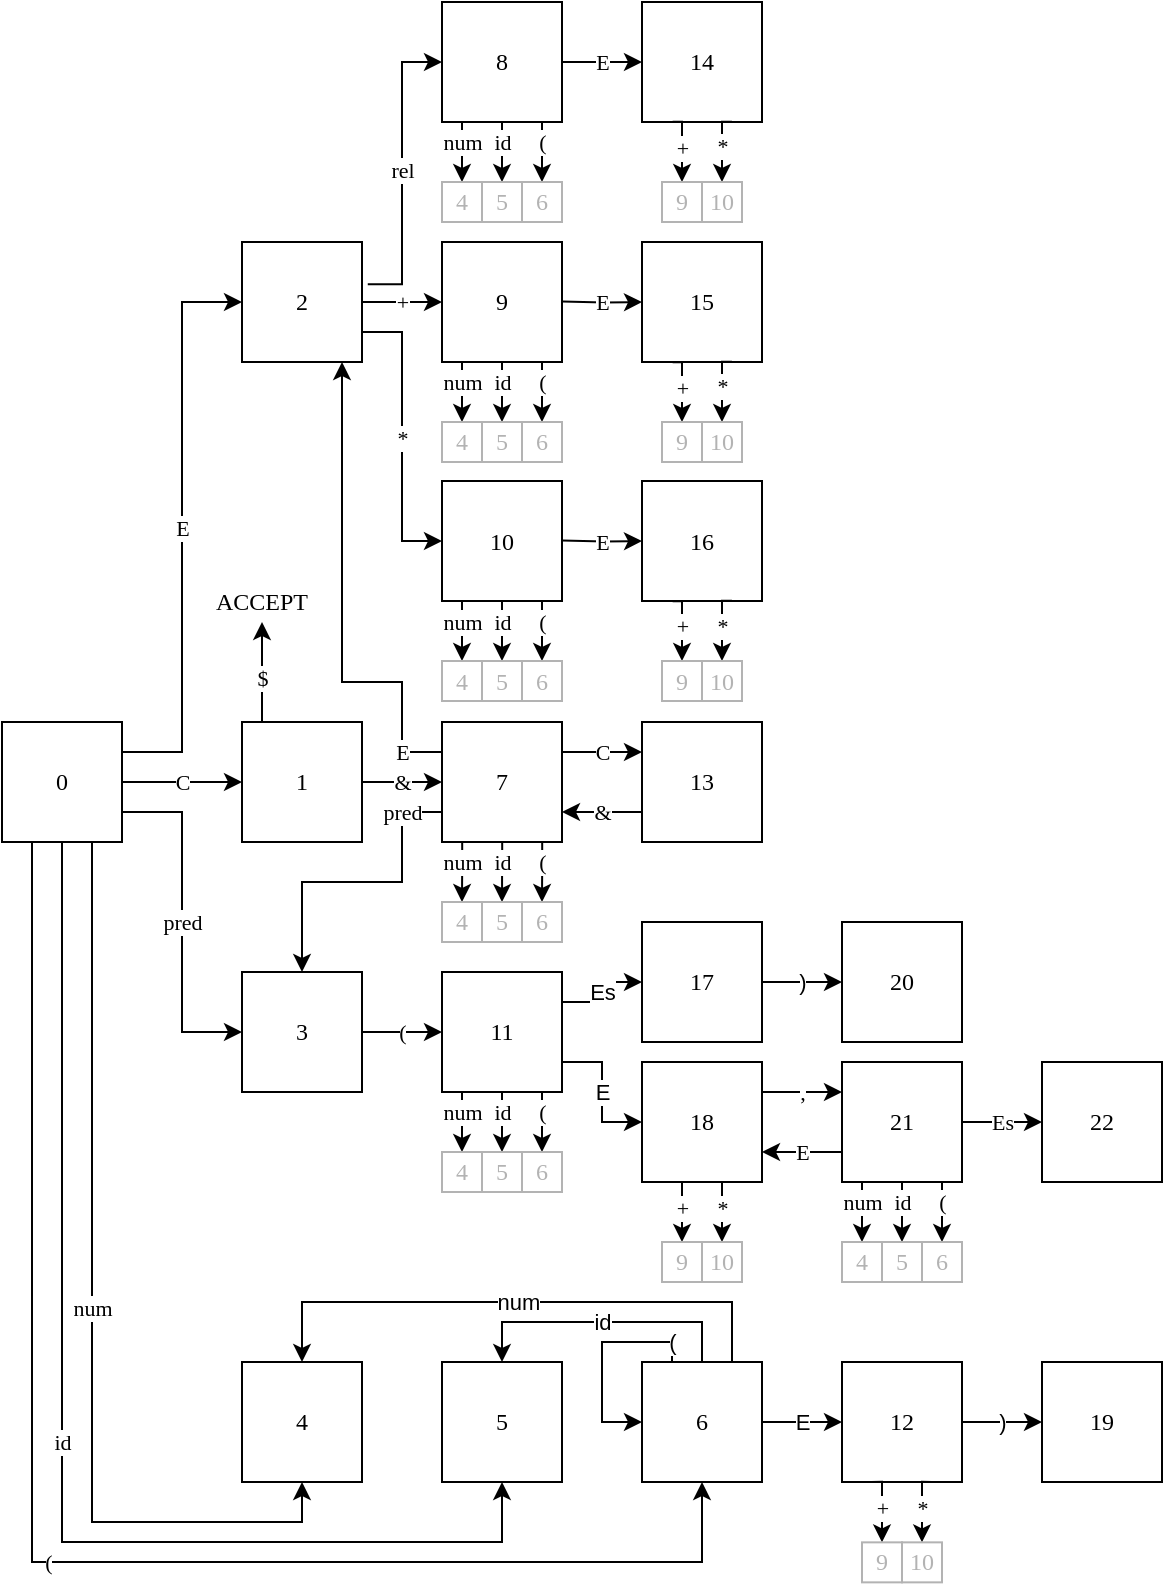 <mxfile version="10.6.3" type="device"><diagram id="GeJoDIE5-WqMcEh9G6BN" name="Page-1"><mxGraphModel dx="734" dy="944" grid="1" gridSize="10" guides="1" tooltips="1" connect="1" arrows="1" fold="1" page="1" pageScale="1" pageWidth="827" pageHeight="1169" math="0" shadow="0"><root><mxCell id="0"/><mxCell id="1" parent="0"/><mxCell id="vu-xOaDMDh-xZxk0dNcM-9" value="pred" style="edgeStyle=orthogonalEdgeStyle;rounded=0;orthogonalLoop=1;jettySize=auto;html=1;exitX=1;exitY=0.75;exitDx=0;exitDy=0;entryX=0;entryY=0.5;entryDx=0;entryDy=0;fontFamily=Tahoma;" parent="1" source="vu-xOaDMDh-xZxk0dNcM-1" target="vu-xOaDMDh-xZxk0dNcM-8" edge="1"><mxGeometry relative="1" as="geometry"><Array as="points"><mxPoint x="240" y="495"/><mxPoint x="240" y="605"/></Array></mxGeometry></mxCell><mxCell id="vu-xOaDMDh-xZxk0dNcM-118" value="E" style="edgeStyle=orthogonalEdgeStyle;rounded=0;orthogonalLoop=1;jettySize=auto;html=1;exitX=1;exitY=0.25;exitDx=0;exitDy=0;entryX=0;entryY=0.5;entryDx=0;entryDy=0;fontFamily=Tahoma;" parent="1" source="vu-xOaDMDh-xZxk0dNcM-1" target="vu-xOaDMDh-xZxk0dNcM-4" edge="1"><mxGeometry relative="1" as="geometry"/></mxCell><mxCell id="vu-xOaDMDh-xZxk0dNcM-119" value="C" style="edgeStyle=orthogonalEdgeStyle;rounded=0;orthogonalLoop=1;jettySize=auto;html=1;exitX=1;exitY=0.5;exitDx=0;exitDy=0;entryX=0;entryY=0.5;entryDx=0;entryDy=0;fontFamily=Tahoma;" parent="1" source="vu-xOaDMDh-xZxk0dNcM-1" target="vu-xOaDMDh-xZxk0dNcM-2" edge="1"><mxGeometry relative="1" as="geometry"/></mxCell><mxCell id="vu-xOaDMDh-xZxk0dNcM-120" value="num" style="edgeStyle=orthogonalEdgeStyle;rounded=0;orthogonalLoop=1;jettySize=auto;html=1;exitX=0.75;exitY=1;exitDx=0;exitDy=0;entryX=0.5;entryY=1;entryDx=0;entryDy=0;fontFamily=Tahoma;" parent="1" source="vu-xOaDMDh-xZxk0dNcM-1" target="vu-xOaDMDh-xZxk0dNcM-10" edge="1"><mxGeometry relative="1" as="geometry"><Array as="points"><mxPoint x="195" y="850"/><mxPoint x="300" y="850"/></Array></mxGeometry></mxCell><mxCell id="vu-xOaDMDh-xZxk0dNcM-121" value="id" style="edgeStyle=orthogonalEdgeStyle;rounded=0;orthogonalLoop=1;jettySize=auto;html=1;exitX=0.5;exitY=1;exitDx=0;exitDy=0;entryX=0.5;entryY=1;entryDx=0;entryDy=0;fontFamily=Tahoma;" parent="1" source="vu-xOaDMDh-xZxk0dNcM-1" target="vu-xOaDMDh-xZxk0dNcM-12" edge="1"><mxGeometry relative="1" as="geometry"><Array as="points"><mxPoint x="180" y="860"/><mxPoint x="400" y="860"/></Array></mxGeometry></mxCell><mxCell id="vu-xOaDMDh-xZxk0dNcM-122" value="(" style="edgeStyle=orthogonalEdgeStyle;rounded=0;orthogonalLoop=1;jettySize=auto;html=1;exitX=0.25;exitY=1;exitDx=0;exitDy=0;entryX=0.5;entryY=1;entryDx=0;entryDy=0;fontFamily=Tahoma;" parent="1" source="vu-xOaDMDh-xZxk0dNcM-1" target="vu-xOaDMDh-xZxk0dNcM-14" edge="1"><mxGeometry relative="1" as="geometry"><Array as="points"><mxPoint x="165" y="870"/><mxPoint x="500" y="870"/></Array></mxGeometry></mxCell><mxCell id="vu-xOaDMDh-xZxk0dNcM-1" value="0" style="whiteSpace=wrap;html=1;aspect=fixed;fontFamily=Tahoma;" parent="1" vertex="1"><mxGeometry x="150" y="450" width="60" height="60" as="geometry"/></mxCell><mxCell id="vu-xOaDMDh-xZxk0dNcM-58" value="&amp;amp;" style="edgeStyle=orthogonalEdgeStyle;rounded=0;orthogonalLoop=1;jettySize=auto;html=1;exitX=1;exitY=0.5;exitDx=0;exitDy=0;fontFamily=Tahoma;" parent="1" source="vu-xOaDMDh-xZxk0dNcM-2" target="vu-xOaDMDh-xZxk0dNcM-6" edge="1"><mxGeometry relative="1" as="geometry"/></mxCell><mxCell id="vu-xOaDMDh-xZxk0dNcM-124" value="$" style="edgeStyle=orthogonalEdgeStyle;rounded=0;orthogonalLoop=1;jettySize=auto;html=1;exitX=0.25;exitY=0;exitDx=0;exitDy=0;entryX=0.5;entryY=1;entryDx=0;entryDy=0;fontFamily=Tahoma;" parent="1" source="vu-xOaDMDh-xZxk0dNcM-2" target="vu-xOaDMDh-xZxk0dNcM-123" edge="1"><mxGeometry relative="1" as="geometry"><Array as="points"><mxPoint x="280" y="450"/></Array></mxGeometry></mxCell><mxCell id="vu-xOaDMDh-xZxk0dNcM-2" value="1" style="whiteSpace=wrap;html=1;aspect=fixed;fontFamily=Tahoma;" parent="1" vertex="1"><mxGeometry x="270" y="450" width="60" height="60" as="geometry"/></mxCell><mxCell id="vu-xOaDMDh-xZxk0dNcM-93" value="rel" style="edgeStyle=orthogonalEdgeStyle;rounded=0;orthogonalLoop=1;jettySize=auto;html=1;exitX=1.048;exitY=0.352;exitDx=0;exitDy=0;entryX=0;entryY=0.5;entryDx=0;entryDy=0;fontFamily=Tahoma;exitPerimeter=0;" parent="1" source="vu-xOaDMDh-xZxk0dNcM-4" target="vu-xOaDMDh-xZxk0dNcM-74" edge="1"><mxGeometry relative="1" as="geometry"/></mxCell><mxCell id="vu-xOaDMDh-xZxk0dNcM-94" value="+" style="edgeStyle=orthogonalEdgeStyle;rounded=0;orthogonalLoop=1;jettySize=auto;html=1;exitX=1;exitY=0.5;exitDx=0;exitDy=0;entryX=0;entryY=0.5;entryDx=0;entryDy=0;fontFamily=Tahoma;" parent="1" source="vu-xOaDMDh-xZxk0dNcM-4" target="vu-xOaDMDh-xZxk0dNcM-81" edge="1"><mxGeometry relative="1" as="geometry"/></mxCell><mxCell id="vu-xOaDMDh-xZxk0dNcM-95" value="*" style="edgeStyle=orthogonalEdgeStyle;rounded=0;orthogonalLoop=1;jettySize=auto;html=1;exitX=1;exitY=0.75;exitDx=0;exitDy=0;entryX=0;entryY=0.5;entryDx=0;entryDy=0;fontFamily=Tahoma;" parent="1" source="vu-xOaDMDh-xZxk0dNcM-4" target="vu-xOaDMDh-xZxk0dNcM-88" edge="1"><mxGeometry relative="1" as="geometry"/></mxCell><mxCell id="vu-xOaDMDh-xZxk0dNcM-4" value="2" style="whiteSpace=wrap;html=1;aspect=fixed;fontFamily=Tahoma;" parent="1" vertex="1"><mxGeometry x="270" y="210" width="60" height="60" as="geometry"/></mxCell><mxCell id="vu-xOaDMDh-xZxk0dNcM-60" value="C" style="edgeStyle=orthogonalEdgeStyle;rounded=0;orthogonalLoop=1;jettySize=auto;html=1;exitX=1;exitY=0.25;exitDx=0;exitDy=0;entryX=0;entryY=0.25;entryDx=0;entryDy=0;fontFamily=Tahoma;" parent="1" source="vu-xOaDMDh-xZxk0dNcM-6" target="vu-xOaDMDh-xZxk0dNcM-59" edge="1"><mxGeometry relative="1" as="geometry"/></mxCell><mxCell id="vu-xOaDMDh-xZxk0dNcM-68" value="E" style="edgeStyle=orthogonalEdgeStyle;rounded=0;orthogonalLoop=1;jettySize=auto;html=1;exitX=0;exitY=0.25;exitDx=0;exitDy=0;fontFamily=Tahoma;" parent="1" source="vu-xOaDMDh-xZxk0dNcM-6" edge="1"><mxGeometry x="-0.837" relative="1" as="geometry"><mxPoint x="320" y="270" as="targetPoint"/><Array as="points"><mxPoint x="350" y="465"/><mxPoint x="350" y="430"/><mxPoint x="320" y="430"/></Array><mxPoint as="offset"/></mxGeometry></mxCell><mxCell id="vu-xOaDMDh-xZxk0dNcM-70" value="pred" style="edgeStyle=orthogonalEdgeStyle;rounded=0;orthogonalLoop=1;jettySize=auto;html=1;exitX=0;exitY=0.75;exitDx=0;exitDy=0;entryX=0.5;entryY=0;entryDx=0;entryDy=0;fontFamily=Tahoma;" parent="1" source="vu-xOaDMDh-xZxk0dNcM-6" target="vu-xOaDMDh-xZxk0dNcM-8" edge="1"><mxGeometry x="-0.733" relative="1" as="geometry"><Array as="points"><mxPoint x="350" y="495"/><mxPoint x="350" y="530"/><mxPoint x="300" y="530"/></Array><mxPoint as="offset"/></mxGeometry></mxCell><mxCell id="vu-xOaDMDh-xZxk0dNcM-6" value="7" style="whiteSpace=wrap;html=1;aspect=fixed;fontFamily=Tahoma;" parent="1" vertex="1"><mxGeometry x="370" y="450" width="60" height="60" as="geometry"/></mxCell><mxCell id="vu-xOaDMDh-xZxk0dNcM-32" value="(" style="edgeStyle=orthogonalEdgeStyle;rounded=0;orthogonalLoop=1;jettySize=auto;html=1;exitX=1;exitY=0.5;exitDx=0;exitDy=0;entryX=0;entryY=0.5;entryDx=0;entryDy=0;fontFamily=Tahoma;" parent="1" source="vu-xOaDMDh-xZxk0dNcM-8" target="vu-xOaDMDh-xZxk0dNcM-16" edge="1"><mxGeometry relative="1" as="geometry"/></mxCell><mxCell id="vu-xOaDMDh-xZxk0dNcM-8" value="3" style="whiteSpace=wrap;html=1;aspect=fixed;fontFamily=Tahoma;" parent="1" vertex="1"><mxGeometry x="270" y="575" width="60" height="60" as="geometry"/></mxCell><mxCell id="vu-xOaDMDh-xZxk0dNcM-10" value="4" style="whiteSpace=wrap;html=1;aspect=fixed;fontFamily=Tahoma;" parent="1" vertex="1"><mxGeometry x="270" y="770" width="60" height="60" as="geometry"/></mxCell><mxCell id="vu-xOaDMDh-xZxk0dNcM-12" value="5" style="whiteSpace=wrap;html=1;aspect=fixed;fontFamily=Tahoma;" parent="1" vertex="1"><mxGeometry x="370" y="770" width="60" height="60" as="geometry"/></mxCell><mxCell id="O5UWupckwUH4rLvEBASU-2" value="E" style="edgeStyle=orthogonalEdgeStyle;rounded=0;orthogonalLoop=1;jettySize=auto;html=1;exitX=1;exitY=0.5;exitDx=0;exitDy=0;entryX=0;entryY=0.5;entryDx=0;entryDy=0;" edge="1" parent="1" source="vu-xOaDMDh-xZxk0dNcM-14" target="O5UWupckwUH4rLvEBASU-1"><mxGeometry relative="1" as="geometry"/></mxCell><mxCell id="O5UWupckwUH4rLvEBASU-3" value="id" style="edgeStyle=orthogonalEdgeStyle;rounded=0;orthogonalLoop=1;jettySize=auto;html=1;exitX=0.5;exitY=0;exitDx=0;exitDy=0;entryX=0.5;entryY=0;entryDx=0;entryDy=0;" edge="1" parent="1" source="vu-xOaDMDh-xZxk0dNcM-14" target="vu-xOaDMDh-xZxk0dNcM-12"><mxGeometry relative="1" as="geometry"><Array as="points"><mxPoint x="500" y="750"/><mxPoint x="400" y="750"/></Array></mxGeometry></mxCell><mxCell id="O5UWupckwUH4rLvEBASU-4" value="num" style="edgeStyle=orthogonalEdgeStyle;rounded=0;orthogonalLoop=1;jettySize=auto;html=1;exitX=0.75;exitY=0;exitDx=0;exitDy=0;entryX=0.5;entryY=0;entryDx=0;entryDy=0;" edge="1" parent="1" source="vu-xOaDMDh-xZxk0dNcM-14" target="vu-xOaDMDh-xZxk0dNcM-10"><mxGeometry relative="1" as="geometry"><Array as="points"><mxPoint x="515" y="740"/><mxPoint x="300" y="740"/></Array></mxGeometry></mxCell><mxCell id="vu-xOaDMDh-xZxk0dNcM-14" value="6" style="whiteSpace=wrap;html=1;aspect=fixed;fontFamily=Tahoma;" parent="1" vertex="1"><mxGeometry x="470" y="770" width="60" height="60" as="geometry"/></mxCell><mxCell id="vu-xOaDMDh-xZxk0dNcM-38" value="num" style="edgeStyle=orthogonalEdgeStyle;rounded=0;orthogonalLoop=1;jettySize=auto;html=1;entryX=0.5;entryY=0;entryDx=0;entryDy=0;fontFamily=Tahoma;" parent="1" source="vu-xOaDMDh-xZxk0dNcM-16" target="vu-xOaDMDh-xZxk0dNcM-37" edge="1"><mxGeometry x="-0.334" relative="1" as="geometry"><Array as="points"><mxPoint x="380" y="645"/><mxPoint x="380" y="645"/></Array><mxPoint as="offset"/></mxGeometry></mxCell><mxCell id="vu-xOaDMDh-xZxk0dNcM-41" value="id" style="edgeStyle=orthogonalEdgeStyle;rounded=0;orthogonalLoop=1;jettySize=auto;html=1;exitX=0.5;exitY=1;exitDx=0;exitDy=0;entryX=0.5;entryY=0;entryDx=0;entryDy=0;fontFamily=Tahoma;" parent="1" source="vu-xOaDMDh-xZxk0dNcM-16" target="vu-xOaDMDh-xZxk0dNcM-39" edge="1"><mxGeometry x="-0.332" relative="1" as="geometry"><mxPoint as="offset"/></mxGeometry></mxCell><mxCell id="vu-xOaDMDh-xZxk0dNcM-42" value="(" style="edgeStyle=orthogonalEdgeStyle;rounded=0;orthogonalLoop=1;jettySize=auto;html=1;entryX=0.5;entryY=0;entryDx=0;entryDy=0;fontFamily=Tahoma;" parent="1" source="vu-xOaDMDh-xZxk0dNcM-16" target="vu-xOaDMDh-xZxk0dNcM-40" edge="1"><mxGeometry x="-0.334" relative="1" as="geometry"><Array as="points"><mxPoint x="420" y="645"/><mxPoint x="420" y="645"/></Array><mxPoint as="offset"/></mxGeometry></mxCell><mxCell id="O5UWupckwUH4rLvEBASU-8" value="E" style="edgeStyle=orthogonalEdgeStyle;rounded=0;orthogonalLoop=1;jettySize=auto;html=1;exitX=1;exitY=0.75;exitDx=0;exitDy=0;" edge="1" parent="1" source="vu-xOaDMDh-xZxk0dNcM-16" target="vu-xOaDMDh-xZxk0dNcM-33"><mxGeometry relative="1" as="geometry"/></mxCell><mxCell id="O5UWupckwUH4rLvEBASU-10" value="Es" style="edgeStyle=orthogonalEdgeStyle;rounded=0;orthogonalLoop=1;jettySize=auto;html=1;exitX=1;exitY=0.25;exitDx=0;exitDy=0;entryX=0;entryY=0.5;entryDx=0;entryDy=0;" edge="1" parent="1" source="vu-xOaDMDh-xZxk0dNcM-16" target="O5UWupckwUH4rLvEBASU-9"><mxGeometry relative="1" as="geometry"/></mxCell><mxCell id="vu-xOaDMDh-xZxk0dNcM-16" value="11" style="whiteSpace=wrap;html=1;aspect=fixed;fontFamily=Tahoma;" parent="1" vertex="1"><mxGeometry x="370" y="575" width="60" height="60" as="geometry"/></mxCell><mxCell id="vu-xOaDMDh-xZxk0dNcM-36" value="," style="edgeStyle=orthogonalEdgeStyle;rounded=0;orthogonalLoop=1;jettySize=auto;html=1;exitX=1;exitY=0.25;exitDx=0;exitDy=0;fontFamily=Tahoma;entryX=0;entryY=0.25;entryDx=0;entryDy=0;" parent="1" source="vu-xOaDMDh-xZxk0dNcM-33" target="vu-xOaDMDh-xZxk0dNcM-46" edge="1"><mxGeometry relative="1" as="geometry"><mxPoint x="560" y="649.952" as="targetPoint"/></mxGeometry></mxCell><mxCell id="vu-xOaDMDh-xZxk0dNcM-56" value="+" style="edgeStyle=orthogonalEdgeStyle;rounded=0;orthogonalLoop=1;jettySize=auto;html=1;exitX=0.25;exitY=1;exitDx=0;exitDy=0;fontFamily=Tahoma;" parent="1" source="vu-xOaDMDh-xZxk0dNcM-33" target="vu-xOaDMDh-xZxk0dNcM-54" edge="1"><mxGeometry relative="1" as="geometry"><Array as="points"><mxPoint x="490" y="680"/></Array></mxGeometry></mxCell><mxCell id="vu-xOaDMDh-xZxk0dNcM-57" value="*" style="edgeStyle=orthogonalEdgeStyle;rounded=0;orthogonalLoop=1;jettySize=auto;html=1;exitX=0.75;exitY=1;exitDx=0;exitDy=0;entryX=0.5;entryY=0;entryDx=0;entryDy=0;fontFamily=Tahoma;" parent="1" source="vu-xOaDMDh-xZxk0dNcM-33" target="vu-xOaDMDh-xZxk0dNcM-55" edge="1"><mxGeometry relative="1" as="geometry"/></mxCell><mxCell id="vu-xOaDMDh-xZxk0dNcM-33" value="18" style="whiteSpace=wrap;html=1;aspect=fixed;fontFamily=Tahoma;" parent="1" vertex="1"><mxGeometry x="470" y="620" width="60" height="60" as="geometry"/></mxCell><mxCell id="vu-xOaDMDh-xZxk0dNcM-37" value="4" style="whiteSpace=wrap;html=1;aspect=fixed;fontFamily=Tahoma;fontColor=#B3B3B3;strokeColor=#B3B3B3;" parent="1" vertex="1"><mxGeometry x="370" y="665" width="20" height="20" as="geometry"/></mxCell><mxCell id="vu-xOaDMDh-xZxk0dNcM-39" value="5" style="whiteSpace=wrap;html=1;aspect=fixed;fontFamily=Tahoma;fontColor=#B3B3B3;strokeColor=#B3B3B3;" parent="1" vertex="1"><mxGeometry x="390" y="665" width="20" height="20" as="geometry"/></mxCell><mxCell id="vu-xOaDMDh-xZxk0dNcM-40" value="6" style="whiteSpace=wrap;html=1;aspect=fixed;fontFamily=Tahoma;fontColor=#B3B3B3;strokeColor=#B3B3B3;" parent="1" vertex="1"><mxGeometry x="410" y="665" width="20" height="20" as="geometry"/></mxCell><mxCell id="vu-xOaDMDh-xZxk0dNcM-43" value="num" style="edgeStyle=orthogonalEdgeStyle;rounded=0;orthogonalLoop=1;jettySize=auto;html=1;entryX=0.5;entryY=0;entryDx=0;entryDy=0;fontFamily=Tahoma;" parent="1" source="vu-xOaDMDh-xZxk0dNcM-46" target="vu-xOaDMDh-xZxk0dNcM-47" edge="1"><mxGeometry x="-0.334" relative="1" as="geometry"><Array as="points"><mxPoint x="580" y="690"/><mxPoint x="580" y="690"/></Array><mxPoint as="offset"/></mxGeometry></mxCell><mxCell id="vu-xOaDMDh-xZxk0dNcM-44" value="id" style="edgeStyle=orthogonalEdgeStyle;rounded=0;orthogonalLoop=1;jettySize=auto;html=1;exitX=0.5;exitY=1;exitDx=0;exitDy=0;entryX=0.5;entryY=0;entryDx=0;entryDy=0;fontFamily=Tahoma;" parent="1" source="vu-xOaDMDh-xZxk0dNcM-46" target="vu-xOaDMDh-xZxk0dNcM-48" edge="1"><mxGeometry x="-0.332" relative="1" as="geometry"><mxPoint as="offset"/></mxGeometry></mxCell><mxCell id="vu-xOaDMDh-xZxk0dNcM-45" value="(" style="edgeStyle=orthogonalEdgeStyle;rounded=0;orthogonalLoop=1;jettySize=auto;html=1;entryX=0.5;entryY=0;entryDx=0;entryDy=0;fontFamily=Tahoma;" parent="1" source="vu-xOaDMDh-xZxk0dNcM-46" target="vu-xOaDMDh-xZxk0dNcM-49" edge="1"><mxGeometry x="-0.334" relative="1" as="geometry"><Array as="points"><mxPoint x="620" y="690"/><mxPoint x="620" y="690"/></Array><mxPoint as="offset"/></mxGeometry></mxCell><mxCell id="vu-xOaDMDh-xZxk0dNcM-51" value="Es" style="edgeStyle=orthogonalEdgeStyle;rounded=0;orthogonalLoop=1;jettySize=auto;html=1;exitX=1;exitY=0.5;exitDx=0;exitDy=0;fontFamily=Tahoma;" parent="1" source="vu-xOaDMDh-xZxk0dNcM-46" target="vu-xOaDMDh-xZxk0dNcM-50" edge="1"><mxGeometry relative="1" as="geometry"/></mxCell><mxCell id="vu-xOaDMDh-xZxk0dNcM-53" value="E" style="edgeStyle=orthogonalEdgeStyle;rounded=0;orthogonalLoop=1;jettySize=auto;html=1;exitX=0;exitY=0.75;exitDx=0;exitDy=0;entryX=1;entryY=0.75;entryDx=0;entryDy=0;fontFamily=Tahoma;" parent="1" source="vu-xOaDMDh-xZxk0dNcM-46" target="vu-xOaDMDh-xZxk0dNcM-33" edge="1"><mxGeometry relative="1" as="geometry"/></mxCell><mxCell id="vu-xOaDMDh-xZxk0dNcM-46" value="21" style="whiteSpace=wrap;html=1;aspect=fixed;fontFamily=Tahoma;" parent="1" vertex="1"><mxGeometry x="570" y="620" width="60" height="60" as="geometry"/></mxCell><mxCell id="vu-xOaDMDh-xZxk0dNcM-47" value="4" style="whiteSpace=wrap;html=1;aspect=fixed;fontFamily=Tahoma;fontColor=#B3B3B3;strokeColor=#B3B3B3;" parent="1" vertex="1"><mxGeometry x="570" y="710" width="20" height="20" as="geometry"/></mxCell><mxCell id="vu-xOaDMDh-xZxk0dNcM-48" value="5" style="whiteSpace=wrap;html=1;aspect=fixed;fontFamily=Tahoma;fontColor=#B3B3B3;strokeColor=#B3B3B3;" parent="1" vertex="1"><mxGeometry x="590" y="710" width="20" height="20" as="geometry"/></mxCell><mxCell id="vu-xOaDMDh-xZxk0dNcM-49" value="6" style="whiteSpace=wrap;html=1;aspect=fixed;fontFamily=Tahoma;fontColor=#B3B3B3;strokeColor=#B3B3B3;" parent="1" vertex="1"><mxGeometry x="610" y="710" width="20" height="20" as="geometry"/></mxCell><mxCell id="vu-xOaDMDh-xZxk0dNcM-50" value="22" style="whiteSpace=wrap;html=1;aspect=fixed;fontFamily=Tahoma;" parent="1" vertex="1"><mxGeometry x="670" y="620" width="60" height="60" as="geometry"/></mxCell><mxCell id="vu-xOaDMDh-xZxk0dNcM-54" value="9" style="whiteSpace=wrap;html=1;aspect=fixed;fontFamily=Tahoma;fontColor=#B3B3B3;strokeColor=#B3B3B3;" parent="1" vertex="1"><mxGeometry x="480" y="710" width="20" height="20" as="geometry"/></mxCell><mxCell id="vu-xOaDMDh-xZxk0dNcM-55" value="10" style="whiteSpace=wrap;html=1;aspect=fixed;fontFamily=Tahoma;fontColor=#B3B3B3;strokeColor=#B3B3B3;" parent="1" vertex="1"><mxGeometry x="500" y="710" width="20" height="20" as="geometry"/></mxCell><mxCell id="vu-xOaDMDh-xZxk0dNcM-61" value="&amp;amp;" style="edgeStyle=orthogonalEdgeStyle;rounded=0;orthogonalLoop=1;jettySize=auto;html=1;exitX=0;exitY=0.75;exitDx=0;exitDy=0;entryX=1;entryY=0.75;entryDx=0;entryDy=0;fontFamily=Tahoma;" parent="1" source="vu-xOaDMDh-xZxk0dNcM-59" target="vu-xOaDMDh-xZxk0dNcM-6" edge="1"><mxGeometry relative="1" as="geometry"/></mxCell><mxCell id="vu-xOaDMDh-xZxk0dNcM-59" value="13" style="whiteSpace=wrap;html=1;aspect=fixed;fontFamily=Tahoma;" parent="1" vertex="1"><mxGeometry x="470" y="450" width="60" height="60" as="geometry"/></mxCell><mxCell id="vu-xOaDMDh-xZxk0dNcM-62" value="num" style="edgeStyle=orthogonalEdgeStyle;rounded=0;orthogonalLoop=1;jettySize=auto;html=1;entryX=0.5;entryY=0;entryDx=0;entryDy=0;fontFamily=Tahoma;" parent="1" target="vu-xOaDMDh-xZxk0dNcM-65" edge="1"><mxGeometry x="-0.334" relative="1" as="geometry"><mxPoint x="380.095" y="510" as="sourcePoint"/><Array as="points"><mxPoint x="380" y="520"/><mxPoint x="380" y="520"/></Array><mxPoint as="offset"/></mxGeometry></mxCell><mxCell id="vu-xOaDMDh-xZxk0dNcM-63" value="id" style="edgeStyle=orthogonalEdgeStyle;rounded=0;orthogonalLoop=1;jettySize=auto;html=1;exitX=0.5;exitY=1;exitDx=0;exitDy=0;entryX=0.5;entryY=0;entryDx=0;entryDy=0;fontFamily=Tahoma;" parent="1" target="vu-xOaDMDh-xZxk0dNcM-66" edge="1"><mxGeometry x="-0.332" relative="1" as="geometry"><mxPoint x="400.095" y="509.952" as="sourcePoint"/><mxPoint as="offset"/></mxGeometry></mxCell><mxCell id="vu-xOaDMDh-xZxk0dNcM-64" value="(" style="edgeStyle=orthogonalEdgeStyle;rounded=0;orthogonalLoop=1;jettySize=auto;html=1;entryX=0.5;entryY=0;entryDx=0;entryDy=0;fontFamily=Tahoma;" parent="1" target="vu-xOaDMDh-xZxk0dNcM-67" edge="1"><mxGeometry x="-0.334" relative="1" as="geometry"><mxPoint x="420.095" y="510" as="sourcePoint"/><Array as="points"><mxPoint x="420" y="520"/><mxPoint x="420" y="520"/></Array><mxPoint as="offset"/></mxGeometry></mxCell><mxCell id="vu-xOaDMDh-xZxk0dNcM-65" value="4" style="whiteSpace=wrap;html=1;aspect=fixed;fontFamily=Tahoma;fontColor=#B3B3B3;strokeColor=#B3B3B3;" parent="1" vertex="1"><mxGeometry x="370" y="540" width="20" height="20" as="geometry"/></mxCell><mxCell id="vu-xOaDMDh-xZxk0dNcM-66" value="5" style="whiteSpace=wrap;html=1;aspect=fixed;fontFamily=Tahoma;fontColor=#B3B3B3;strokeColor=#B3B3B3;" parent="1" vertex="1"><mxGeometry x="390" y="540" width="20" height="20" as="geometry"/></mxCell><mxCell id="vu-xOaDMDh-xZxk0dNcM-67" value="6" style="whiteSpace=wrap;html=1;aspect=fixed;fontFamily=Tahoma;fontColor=#B3B3B3;strokeColor=#B3B3B3;" parent="1" vertex="1"><mxGeometry x="410" y="540" width="20" height="20" as="geometry"/></mxCell><mxCell id="vu-xOaDMDh-xZxk0dNcM-71" value="num" style="edgeStyle=orthogonalEdgeStyle;rounded=0;orthogonalLoop=1;jettySize=auto;html=1;entryX=0.5;entryY=0;entryDx=0;entryDy=0;fontFamily=Tahoma;" parent="1" source="vu-xOaDMDh-xZxk0dNcM-74" target="vu-xOaDMDh-xZxk0dNcM-75" edge="1"><mxGeometry x="-0.334" relative="1" as="geometry"><Array as="points"><mxPoint x="380" y="160"/><mxPoint x="380" y="160"/></Array><mxPoint as="offset"/></mxGeometry></mxCell><mxCell id="vu-xOaDMDh-xZxk0dNcM-72" value="id" style="edgeStyle=orthogonalEdgeStyle;rounded=0;orthogonalLoop=1;jettySize=auto;html=1;exitX=0.5;exitY=1;exitDx=0;exitDy=0;entryX=0.5;entryY=0;entryDx=0;entryDy=0;fontFamily=Tahoma;" parent="1" source="vu-xOaDMDh-xZxk0dNcM-74" target="vu-xOaDMDh-xZxk0dNcM-76" edge="1"><mxGeometry x="-0.332" relative="1" as="geometry"><mxPoint as="offset"/></mxGeometry></mxCell><mxCell id="vu-xOaDMDh-xZxk0dNcM-73" value="(" style="edgeStyle=orthogonalEdgeStyle;rounded=0;orthogonalLoop=1;jettySize=auto;html=1;entryX=0.5;entryY=0;entryDx=0;entryDy=0;fontFamily=Tahoma;" parent="1" source="vu-xOaDMDh-xZxk0dNcM-74" target="vu-xOaDMDh-xZxk0dNcM-77" edge="1"><mxGeometry x="-0.334" relative="1" as="geometry"><Array as="points"><mxPoint x="420" y="160"/><mxPoint x="420" y="160"/></Array><mxPoint as="offset"/></mxGeometry></mxCell><mxCell id="vu-xOaDMDh-xZxk0dNcM-97" value="E" style="edgeStyle=orthogonalEdgeStyle;rounded=0;orthogonalLoop=1;jettySize=auto;html=1;exitX=1;exitY=0.5;exitDx=0;exitDy=0;fontFamily=Tahoma;" parent="1" source="vu-xOaDMDh-xZxk0dNcM-74" target="vu-xOaDMDh-xZxk0dNcM-96" edge="1"><mxGeometry relative="1" as="geometry"/></mxCell><mxCell id="vu-xOaDMDh-xZxk0dNcM-74" value="8" style="whiteSpace=wrap;html=1;aspect=fixed;fontFamily=Tahoma;" parent="1" vertex="1"><mxGeometry x="370" y="90" width="60" height="60" as="geometry"/></mxCell><mxCell id="vu-xOaDMDh-xZxk0dNcM-75" value="4" style="whiteSpace=wrap;html=1;aspect=fixed;fontFamily=Tahoma;strokeColor=#B3B3B3;fontColor=#B3B3B3;" parent="1" vertex="1"><mxGeometry x="370" y="180" width="20" height="20" as="geometry"/></mxCell><mxCell id="vu-xOaDMDh-xZxk0dNcM-76" value="5" style="whiteSpace=wrap;html=1;aspect=fixed;fontFamily=Tahoma;strokeColor=#B3B3B3;fontColor=#B3B3B3;" parent="1" vertex="1"><mxGeometry x="390" y="180" width="20" height="20" as="geometry"/></mxCell><mxCell id="vu-xOaDMDh-xZxk0dNcM-77" value="6" style="whiteSpace=wrap;html=1;aspect=fixed;fontFamily=Tahoma;strokeColor=#B3B3B3;fontColor=#B3B3B3;" parent="1" vertex="1"><mxGeometry x="410" y="180" width="20" height="20" as="geometry"/></mxCell><mxCell id="vu-xOaDMDh-xZxk0dNcM-78" value="num" style="edgeStyle=orthogonalEdgeStyle;rounded=0;orthogonalLoop=1;jettySize=auto;html=1;entryX=0.5;entryY=0;entryDx=0;entryDy=0;fontFamily=Tahoma;" parent="1" source="vu-xOaDMDh-xZxk0dNcM-81" target="vu-xOaDMDh-xZxk0dNcM-82" edge="1"><mxGeometry x="-0.334" relative="1" as="geometry"><Array as="points"><mxPoint x="380" y="280"/><mxPoint x="380" y="280"/></Array><mxPoint as="offset"/></mxGeometry></mxCell><mxCell id="vu-xOaDMDh-xZxk0dNcM-79" value="id" style="edgeStyle=orthogonalEdgeStyle;rounded=0;orthogonalLoop=1;jettySize=auto;html=1;exitX=0.5;exitY=1;exitDx=0;exitDy=0;entryX=0.5;entryY=0;entryDx=0;entryDy=0;fontFamily=Tahoma;" parent="1" source="vu-xOaDMDh-xZxk0dNcM-81" target="vu-xOaDMDh-xZxk0dNcM-83" edge="1"><mxGeometry x="-0.332" relative="1" as="geometry"><mxPoint as="offset"/></mxGeometry></mxCell><mxCell id="vu-xOaDMDh-xZxk0dNcM-80" value="(" style="edgeStyle=orthogonalEdgeStyle;rounded=0;orthogonalLoop=1;jettySize=auto;html=1;entryX=0.5;entryY=0;entryDx=0;entryDy=0;fontFamily=Tahoma;" parent="1" source="vu-xOaDMDh-xZxk0dNcM-81" target="vu-xOaDMDh-xZxk0dNcM-84" edge="1"><mxGeometry x="-0.334" relative="1" as="geometry"><Array as="points"><mxPoint x="420" y="280"/><mxPoint x="420" y="280"/></Array><mxPoint as="offset"/></mxGeometry></mxCell><mxCell id="vu-xOaDMDh-xZxk0dNcM-81" value="9" style="whiteSpace=wrap;html=1;aspect=fixed;fontFamily=Tahoma;" parent="1" vertex="1"><mxGeometry x="370" y="210" width="60" height="60" as="geometry"/></mxCell><mxCell id="vu-xOaDMDh-xZxk0dNcM-82" value="4" style="whiteSpace=wrap;html=1;aspect=fixed;fontFamily=Tahoma;fontColor=#B3B3B3;strokeColor=#B3B3B3;" parent="1" vertex="1"><mxGeometry x="370" y="300" width="20" height="20" as="geometry"/></mxCell><mxCell id="vu-xOaDMDh-xZxk0dNcM-83" value="5" style="whiteSpace=wrap;html=1;aspect=fixed;fontFamily=Tahoma;fontColor=#B3B3B3;strokeColor=#B3B3B3;" parent="1" vertex="1"><mxGeometry x="390" y="300" width="20" height="20" as="geometry"/></mxCell><mxCell id="vu-xOaDMDh-xZxk0dNcM-84" value="6" style="whiteSpace=wrap;html=1;aspect=fixed;fontFamily=Tahoma;fontColor=#B3B3B3;strokeColor=#B3B3B3;" parent="1" vertex="1"><mxGeometry x="410" y="300" width="20" height="20" as="geometry"/></mxCell><mxCell id="vu-xOaDMDh-xZxk0dNcM-85" value="num" style="edgeStyle=orthogonalEdgeStyle;rounded=0;orthogonalLoop=1;jettySize=auto;html=1;entryX=0.5;entryY=0;entryDx=0;entryDy=0;fontFamily=Tahoma;" parent="1" source="vu-xOaDMDh-xZxk0dNcM-88" target="vu-xOaDMDh-xZxk0dNcM-89" edge="1"><mxGeometry x="-0.334" relative="1" as="geometry"><Array as="points"><mxPoint x="380" y="399.5"/><mxPoint x="380" y="399.5"/></Array><mxPoint as="offset"/></mxGeometry></mxCell><mxCell id="vu-xOaDMDh-xZxk0dNcM-86" value="id" style="edgeStyle=orthogonalEdgeStyle;rounded=0;orthogonalLoop=1;jettySize=auto;html=1;exitX=0.5;exitY=1;exitDx=0;exitDy=0;entryX=0.5;entryY=0;entryDx=0;entryDy=0;fontFamily=Tahoma;" parent="1" source="vu-xOaDMDh-xZxk0dNcM-88" target="vu-xOaDMDh-xZxk0dNcM-90" edge="1"><mxGeometry x="-0.332" relative="1" as="geometry"><mxPoint as="offset"/></mxGeometry></mxCell><mxCell id="vu-xOaDMDh-xZxk0dNcM-87" value="(" style="edgeStyle=orthogonalEdgeStyle;rounded=0;orthogonalLoop=1;jettySize=auto;html=1;entryX=0.5;entryY=0;entryDx=0;entryDy=0;fontFamily=Tahoma;" parent="1" source="vu-xOaDMDh-xZxk0dNcM-88" target="vu-xOaDMDh-xZxk0dNcM-91" edge="1"><mxGeometry x="-0.334" relative="1" as="geometry"><Array as="points"><mxPoint x="420" y="399.5"/><mxPoint x="420" y="399.5"/></Array><mxPoint as="offset"/></mxGeometry></mxCell><mxCell id="vu-xOaDMDh-xZxk0dNcM-88" value="10" style="whiteSpace=wrap;html=1;aspect=fixed;fontFamily=Tahoma;" parent="1" vertex="1"><mxGeometry x="370" y="329.5" width="60" height="60" as="geometry"/></mxCell><mxCell id="vu-xOaDMDh-xZxk0dNcM-89" value="4" style="whiteSpace=wrap;html=1;aspect=fixed;fontFamily=Tahoma;fontColor=#B3B3B3;strokeColor=#B3B3B3;" parent="1" vertex="1"><mxGeometry x="370" y="419.5" width="20" height="20" as="geometry"/></mxCell><mxCell id="vu-xOaDMDh-xZxk0dNcM-90" value="5" style="whiteSpace=wrap;html=1;aspect=fixed;fontFamily=Tahoma;fontColor=#B3B3B3;strokeColor=#B3B3B3;" parent="1" vertex="1"><mxGeometry x="390" y="419.5" width="20" height="20" as="geometry"/></mxCell><mxCell id="vu-xOaDMDh-xZxk0dNcM-91" value="6" style="whiteSpace=wrap;html=1;aspect=fixed;fontFamily=Tahoma;fontColor=#B3B3B3;strokeColor=#B3B3B3;" parent="1" vertex="1"><mxGeometry x="410" y="419.5" width="20" height="20" as="geometry"/></mxCell><mxCell id="vu-xOaDMDh-xZxk0dNcM-96" value="14" style="whiteSpace=wrap;html=1;aspect=fixed;fontFamily=Tahoma;" parent="1" vertex="1"><mxGeometry x="470" y="90" width="60" height="60" as="geometry"/></mxCell><mxCell id="vu-xOaDMDh-xZxk0dNcM-102" value="+" style="edgeStyle=orthogonalEdgeStyle;rounded=0;orthogonalLoop=1;jettySize=auto;html=1;exitX=0.25;exitY=1;exitDx=0;exitDy=0;fontFamily=Tahoma;" parent="1" target="vu-xOaDMDh-xZxk0dNcM-104" edge="1"><mxGeometry relative="1" as="geometry"><mxPoint x="485.31" y="149.897" as="sourcePoint"/><Array as="points"><mxPoint x="490" y="150"/></Array></mxGeometry></mxCell><mxCell id="vu-xOaDMDh-xZxk0dNcM-103" value="*" style="edgeStyle=orthogonalEdgeStyle;rounded=0;orthogonalLoop=1;jettySize=auto;html=1;exitX=0.75;exitY=1;exitDx=0;exitDy=0;entryX=0.5;entryY=0;entryDx=0;entryDy=0;fontFamily=Tahoma;" parent="1" target="vu-xOaDMDh-xZxk0dNcM-105" edge="1"><mxGeometry relative="1" as="geometry"><mxPoint x="514.966" y="149.897" as="sourcePoint"/></mxGeometry></mxCell><mxCell id="vu-xOaDMDh-xZxk0dNcM-104" value="9" style="whiteSpace=wrap;html=1;aspect=fixed;fontFamily=Tahoma;strokeColor=#B3B3B3;fontColor=#B3B3B3;" parent="1" vertex="1"><mxGeometry x="480" y="180" width="20" height="20" as="geometry"/></mxCell><mxCell id="vu-xOaDMDh-xZxk0dNcM-105" value="10" style="whiteSpace=wrap;html=1;aspect=fixed;fontFamily=Tahoma;strokeColor=#B3B3B3;fontColor=#B3B3B3;" parent="1" vertex="1"><mxGeometry x="500" y="180" width="20" height="20" as="geometry"/></mxCell><mxCell id="vu-xOaDMDh-xZxk0dNcM-106" value="E" style="edgeStyle=orthogonalEdgeStyle;rounded=0;orthogonalLoop=1;jettySize=auto;html=1;exitX=1;exitY=0.5;exitDx=0;exitDy=0;fontFamily=Tahoma;" parent="1" target="vu-xOaDMDh-xZxk0dNcM-107" edge="1"><mxGeometry relative="1" as="geometry"><mxPoint x="430.138" y="239.724" as="sourcePoint"/></mxGeometry></mxCell><mxCell id="vu-xOaDMDh-xZxk0dNcM-107" value="15" style="whiteSpace=wrap;html=1;aspect=fixed;fontFamily=Tahoma;" parent="1" vertex="1"><mxGeometry x="470" y="210" width="60" height="60" as="geometry"/></mxCell><mxCell id="vu-xOaDMDh-xZxk0dNcM-108" value="+" style="edgeStyle=orthogonalEdgeStyle;rounded=0;orthogonalLoop=1;jettySize=auto;html=1;exitX=0.25;exitY=1;exitDx=0;exitDy=0;fontFamily=Tahoma;" parent="1" target="vu-xOaDMDh-xZxk0dNcM-110" edge="1"><mxGeometry relative="1" as="geometry"><mxPoint x="485.31" y="270.069" as="sourcePoint"/><Array as="points"><mxPoint x="490" y="270"/></Array></mxGeometry></mxCell><mxCell id="vu-xOaDMDh-xZxk0dNcM-109" value="*" style="edgeStyle=orthogonalEdgeStyle;rounded=0;orthogonalLoop=1;jettySize=auto;html=1;exitX=0.75;exitY=1;exitDx=0;exitDy=0;entryX=0.5;entryY=0;entryDx=0;entryDy=0;fontFamily=Tahoma;" parent="1" target="vu-xOaDMDh-xZxk0dNcM-111" edge="1"><mxGeometry relative="1" as="geometry"><mxPoint x="514.966" y="269.897" as="sourcePoint"/></mxGeometry></mxCell><mxCell id="vu-xOaDMDh-xZxk0dNcM-110" value="9" style="whiteSpace=wrap;html=1;aspect=fixed;fontFamily=Tahoma;fontColor=#B3B3B3;strokeColor=#B3B3B3;" parent="1" vertex="1"><mxGeometry x="480" y="300" width="20" height="20" as="geometry"/></mxCell><mxCell id="vu-xOaDMDh-xZxk0dNcM-111" value="10" style="whiteSpace=wrap;html=1;aspect=fixed;fontFamily=Tahoma;fontColor=#B3B3B3;strokeColor=#B3B3B3;" parent="1" vertex="1"><mxGeometry x="500" y="300" width="20" height="20" as="geometry"/></mxCell><mxCell id="vu-xOaDMDh-xZxk0dNcM-112" value="E" style="edgeStyle=orthogonalEdgeStyle;rounded=0;orthogonalLoop=1;jettySize=auto;html=1;exitX=1;exitY=0.5;exitDx=0;exitDy=0;fontFamily=Tahoma;" parent="1" target="vu-xOaDMDh-xZxk0dNcM-113" edge="1"><mxGeometry relative="1" as="geometry"><mxPoint x="430.138" y="359.224" as="sourcePoint"/></mxGeometry></mxCell><mxCell id="vu-xOaDMDh-xZxk0dNcM-113" value="16" style="whiteSpace=wrap;html=1;aspect=fixed;fontFamily=Tahoma;" parent="1" vertex="1"><mxGeometry x="470" y="329.5" width="60" height="60" as="geometry"/></mxCell><mxCell id="vu-xOaDMDh-xZxk0dNcM-114" value="+" style="edgeStyle=orthogonalEdgeStyle;rounded=0;orthogonalLoop=1;jettySize=auto;html=1;exitX=0.25;exitY=1;exitDx=0;exitDy=0;fontFamily=Tahoma;" parent="1" target="vu-xOaDMDh-xZxk0dNcM-116" edge="1"><mxGeometry relative="1" as="geometry"><mxPoint x="485.31" y="389.569" as="sourcePoint"/><Array as="points"><mxPoint x="490" y="389.5"/></Array></mxGeometry></mxCell><mxCell id="vu-xOaDMDh-xZxk0dNcM-115" value="*" style="edgeStyle=orthogonalEdgeStyle;rounded=0;orthogonalLoop=1;jettySize=auto;html=1;exitX=0.75;exitY=1;exitDx=0;exitDy=0;entryX=0.5;entryY=0;entryDx=0;entryDy=0;fontFamily=Tahoma;" parent="1" target="vu-xOaDMDh-xZxk0dNcM-117" edge="1"><mxGeometry relative="1" as="geometry"><mxPoint x="514.966" y="389.397" as="sourcePoint"/></mxGeometry></mxCell><mxCell id="vu-xOaDMDh-xZxk0dNcM-116" value="9" style="whiteSpace=wrap;html=1;aspect=fixed;fontFamily=Tahoma;fontColor=#B3B3B3;strokeColor=#B3B3B3;" parent="1" vertex="1"><mxGeometry x="480" y="419.5" width="20" height="20" as="geometry"/></mxCell><mxCell id="vu-xOaDMDh-xZxk0dNcM-117" value="10" style="whiteSpace=wrap;html=1;aspect=fixed;fontFamily=Tahoma;fontColor=#B3B3B3;strokeColor=#B3B3B3;" parent="1" vertex="1"><mxGeometry x="500" y="419.5" width="20" height="20" as="geometry"/></mxCell><mxCell id="vu-xOaDMDh-xZxk0dNcM-123" value="ACCEPT" style="text;html=1;strokeColor=none;fillColor=none;align=center;verticalAlign=middle;whiteSpace=wrap;rounded=0;fontFamily=Tahoma;" parent="1" vertex="1"><mxGeometry x="260" y="380" width="40" height="20" as="geometry"/></mxCell><mxCell id="O5UWupckwUH4rLvEBASU-12" value=")" style="edgeStyle=orthogonalEdgeStyle;rounded=0;orthogonalLoop=1;jettySize=auto;html=1;exitX=1;exitY=0.5;exitDx=0;exitDy=0;entryX=0;entryY=0.5;entryDx=0;entryDy=0;" edge="1" parent="1" source="O5UWupckwUH4rLvEBASU-1" target="O5UWupckwUH4rLvEBASU-11"><mxGeometry relative="1" as="geometry"/></mxCell><mxCell id="O5UWupckwUH4rLvEBASU-1" value="12" style="whiteSpace=wrap;html=1;aspect=fixed;fontFamily=Tahoma;" vertex="1" parent="1"><mxGeometry x="570" y="770" width="60" height="60" as="geometry"/></mxCell><mxCell id="O5UWupckwUH4rLvEBASU-5" value="(" style="edgeStyle=orthogonalEdgeStyle;rounded=0;orthogonalLoop=1;jettySize=auto;html=1;exitX=0.25;exitY=0;exitDx=0;exitDy=0;entryX=0;entryY=0.5;entryDx=0;entryDy=0;" edge="1" parent="1" source="vu-xOaDMDh-xZxk0dNcM-14" target="vu-xOaDMDh-xZxk0dNcM-14"><mxGeometry x="-0.809" relative="1" as="geometry"><Array as="points"><mxPoint x="485" y="760"/><mxPoint x="450" y="760"/><mxPoint x="450" y="800"/></Array><mxPoint as="offset"/></mxGeometry></mxCell><mxCell id="O5UWupckwUH4rLvEBASU-18" value=")" style="edgeStyle=orthogonalEdgeStyle;rounded=0;orthogonalLoop=1;jettySize=auto;html=1;exitX=1;exitY=0.5;exitDx=0;exitDy=0;entryX=0;entryY=0.5;entryDx=0;entryDy=0;" edge="1" parent="1" source="O5UWupckwUH4rLvEBASU-9" target="O5UWupckwUH4rLvEBASU-17"><mxGeometry relative="1" as="geometry"/></mxCell><mxCell id="O5UWupckwUH4rLvEBASU-9" value="17" style="whiteSpace=wrap;html=1;aspect=fixed;fontFamily=Tahoma;" vertex="1" parent="1"><mxGeometry x="470" y="550" width="60" height="60" as="geometry"/></mxCell><mxCell id="O5UWupckwUH4rLvEBASU-11" value="19" style="whiteSpace=wrap;html=1;aspect=fixed;fontFamily=Tahoma;" vertex="1" parent="1"><mxGeometry x="670" y="770" width="60" height="60" as="geometry"/></mxCell><mxCell id="O5UWupckwUH4rLvEBASU-13" value="+" style="edgeStyle=orthogonalEdgeStyle;rounded=0;orthogonalLoop=1;jettySize=auto;html=1;exitX=0.25;exitY=1;exitDx=0;exitDy=0;fontFamily=Tahoma;" edge="1" parent="1" target="O5UWupckwUH4rLvEBASU-15"><mxGeometry relative="1" as="geometry"><Array as="points"><mxPoint x="590" y="830.176"/></Array><mxPoint x="584.765" y="829.941" as="sourcePoint"/></mxGeometry></mxCell><mxCell id="O5UWupckwUH4rLvEBASU-14" value="*" style="edgeStyle=orthogonalEdgeStyle;rounded=0;orthogonalLoop=1;jettySize=auto;html=1;exitX=0.75;exitY=1;exitDx=0;exitDy=0;entryX=0.5;entryY=0;entryDx=0;entryDy=0;fontFamily=Tahoma;" edge="1" parent="1" target="O5UWupckwUH4rLvEBASU-16"><mxGeometry relative="1" as="geometry"><mxPoint x="614.765" y="829.941" as="sourcePoint"/></mxGeometry></mxCell><mxCell id="O5UWupckwUH4rLvEBASU-15" value="9" style="whiteSpace=wrap;html=1;aspect=fixed;fontFamily=Tahoma;fontColor=#B3B3B3;strokeColor=#B3B3B3;" vertex="1" parent="1"><mxGeometry x="580" y="860.176" width="20" height="20" as="geometry"/></mxCell><mxCell id="O5UWupckwUH4rLvEBASU-16" value="10" style="whiteSpace=wrap;html=1;aspect=fixed;fontFamily=Tahoma;fontColor=#B3B3B3;strokeColor=#B3B3B3;" vertex="1" parent="1"><mxGeometry x="600" y="860.176" width="20" height="20" as="geometry"/></mxCell><mxCell id="O5UWupckwUH4rLvEBASU-17" value="20" style="whiteSpace=wrap;html=1;aspect=fixed;fontFamily=Tahoma;" vertex="1" parent="1"><mxGeometry x="570" y="550" width="60" height="60" as="geometry"/></mxCell></root></mxGraphModel></diagram></mxfile>